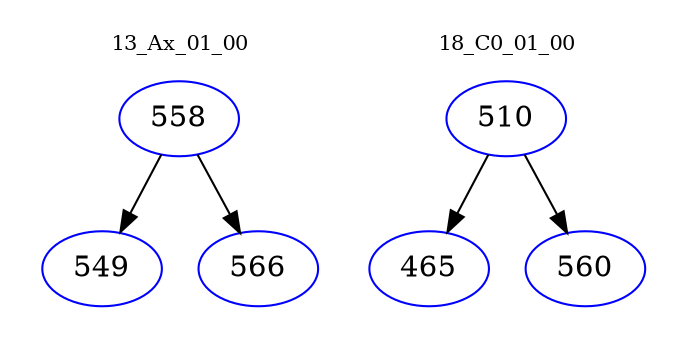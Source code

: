 digraph{
subgraph cluster_0 {
color = white
label = "13_Ax_01_00";
fontsize=10;
T0_558 [label="558", color="blue"]
T0_558 -> T0_549 [color="black"]
T0_549 [label="549", color="blue"]
T0_558 -> T0_566 [color="black"]
T0_566 [label="566", color="blue"]
}
subgraph cluster_1 {
color = white
label = "18_C0_01_00";
fontsize=10;
T1_510 [label="510", color="blue"]
T1_510 -> T1_465 [color="black"]
T1_465 [label="465", color="blue"]
T1_510 -> T1_560 [color="black"]
T1_560 [label="560", color="blue"]
}
}
